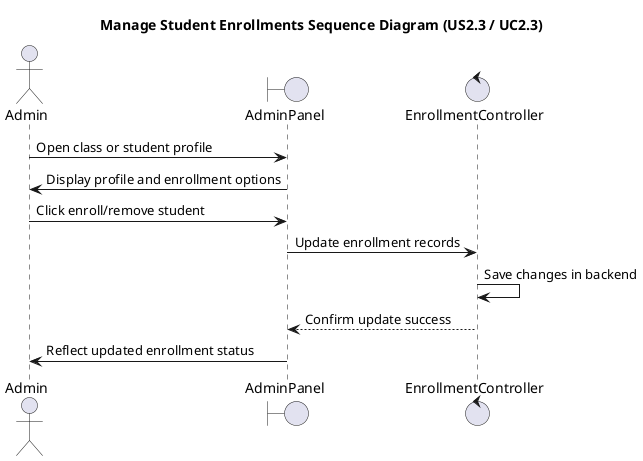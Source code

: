 @startuml ManageStudentEnrollments
title Manage Student Enrollments Sequence Diagram (US2.3 / UC2.3)

actor Admin
boundary AdminPanel
control EnrollmentController

Admin -> AdminPanel : Open class or student profile
AdminPanel -> Admin : Display profile and enrollment options

Admin -> AdminPanel : Click enroll/remove student
AdminPanel -> EnrollmentController : Update enrollment records
EnrollmentController -> EnrollmentController : Save changes in backend
EnrollmentController --> AdminPanel : Confirm update success

AdminPanel -> Admin : Reflect updated enrollment status

@enduml
